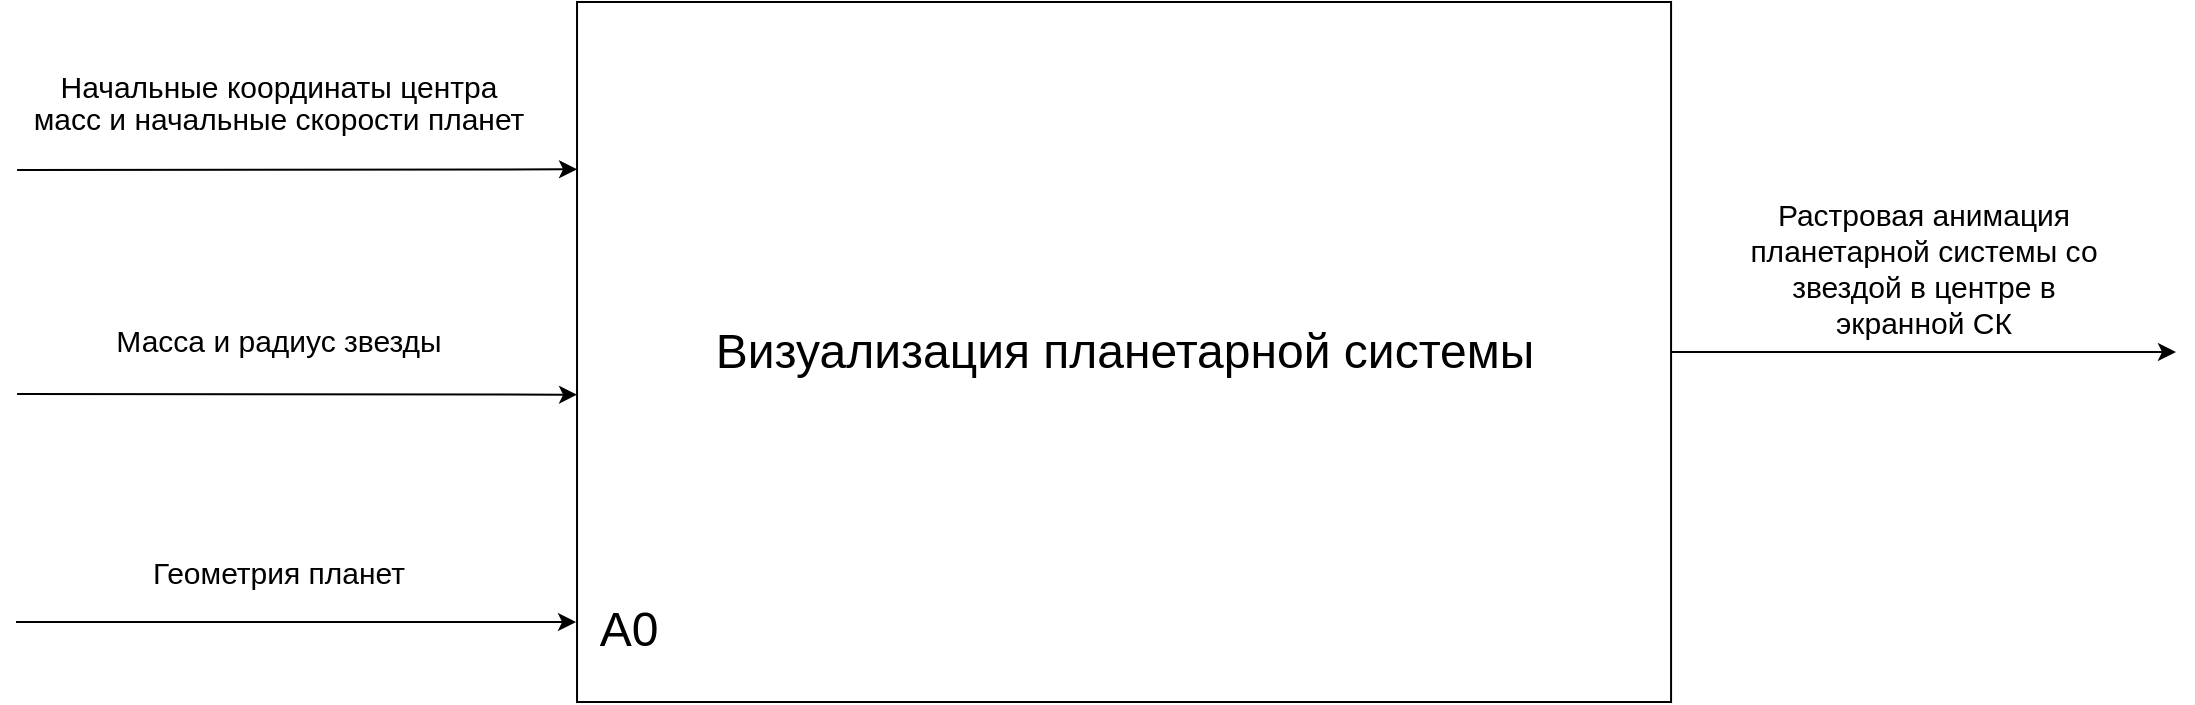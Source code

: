 <mxfile version="20.3.0" type="device"><diagram id="Gq4SUQwR51WBjYeBmFAU" name="Страница 1"><mxGraphModel dx="1351" dy="839" grid="1" gridSize="10" guides="1" tooltips="1" connect="1" arrows="1" fold="1" page="1" pageScale="1" pageWidth="1169" pageHeight="827" math="0" shadow="0"><root><mxCell id="0"/><mxCell id="1" parent="0"/><mxCell id="rZzEhMHt8uRfwgCKoxPp-1" value="&lt;font style=&quot;font-size: 24px;&quot;&gt;Визуализация планетарной системы&lt;/font&gt;" style="rounded=0;whiteSpace=wrap;html=1;" parent="1" vertex="1"><mxGeometry x="320.519" y="230" width="547.013" height="350" as="geometry"/></mxCell><mxCell id="rZzEhMHt8uRfwgCKoxPp-2" value="А0" style="text;html=1;align=center;verticalAlign=middle;resizable=0;points=[];autosize=1;strokeColor=none;fillColor=none;fontSize=24;" parent="1" vertex="1"><mxGeometry x="320.519" y="524" width="50" height="40" as="geometry"/></mxCell><mxCell id="rZzEhMHt8uRfwgCKoxPp-3" value="" style="endArrow=classic;html=1;rounded=0;fontSize=24;entryX=-0.001;entryY=0.681;entryDx=0;entryDy=0;entryPerimeter=0;" parent="1" edge="1"><mxGeometry width="50" height="50" relative="1" as="geometry"><mxPoint x="40.55" y="426" as="sourcePoint"/><mxPoint x="320.522" y="426.35" as="targetPoint"/></mxGeometry></mxCell><mxCell id="rZzEhMHt8uRfwgCKoxPp-4" value="&lt;font style=&quot;font-size: 15px;&quot;&gt;Масса и радиус звезды&lt;/font&gt;" style="text;html=1;align=center;verticalAlign=middle;resizable=0;points=[];autosize=1;strokeColor=none;fillColor=none;fontSize=10;" parent="1" vertex="1"><mxGeometry x="75.548" y="384" width="190" height="30" as="geometry"/></mxCell><mxCell id="rZzEhMHt8uRfwgCKoxPp-5" value="" style="endArrow=classic;html=1;rounded=0;fontSize=13;entryX=-0.001;entryY=0.359;entryDx=0;entryDy=0;entryPerimeter=0;" parent="1" edge="1"><mxGeometry width="50" height="50" relative="1" as="geometry"><mxPoint x="40.55" y="314" as="sourcePoint"/><mxPoint x="320.522" y="313.65" as="targetPoint"/></mxGeometry></mxCell><mxCell id="rZzEhMHt8uRfwgCKoxPp-6" value="&lt;font style=&quot;font-size: 15px; line-height: 1;&quot;&gt;Начальные координаты&amp;nbsp;центра &lt;br style=&quot;&quot;&gt;масс и начальные скорости планет&lt;/font&gt;" style="text;html=1;align=center;verticalAlign=middle;resizable=0;points=[];autosize=1;strokeColor=none;fillColor=none;fontSize=10;" parent="1" vertex="1"><mxGeometry x="35.55" y="260" width="270" height="40" as="geometry"/></mxCell><mxCell id="rZzEhMHt8uRfwgCKoxPp-9" value="" style="endArrow=classic;html=1;rounded=0;fontSize=10;exitX=1;exitY=0.5;exitDx=0;exitDy=0;" parent="1" source="rZzEhMHt8uRfwgCKoxPp-1" edge="1"><mxGeometry width="50" height="50" relative="1" as="geometry"><mxPoint x="769.351" y="328" as="sourcePoint"/><mxPoint x="1120" y="405" as="targetPoint"/></mxGeometry></mxCell><mxCell id="rZzEhMHt8uRfwgCKoxPp-10" value="&lt;font style=&quot;font-size: 15px;&quot;&gt;Растровая анимация планетарной системы со звездой в центре в экранной СК&lt;/font&gt;" style="text;html=1;strokeColor=none;fillColor=none;align=center;verticalAlign=middle;whiteSpace=wrap;rounded=0;fontSize=10;" parent="1" vertex="1"><mxGeometry x="895.584" y="342" width="196.364" height="42" as="geometry"/></mxCell><mxCell id="Surpjvu40m5P4jOfpHaV-1" value="" style="endArrow=classic;html=1;rounded=0;entryX=-0.01;entryY=0.4;entryDx=0;entryDy=0;entryPerimeter=0;" edge="1" parent="1" target="rZzEhMHt8uRfwgCKoxPp-2"><mxGeometry width="50" height="50" relative="1" as="geometry"><mxPoint x="40" y="540" as="sourcePoint"/><mxPoint x="510" y="340" as="targetPoint"/></mxGeometry></mxCell><mxCell id="Surpjvu40m5P4jOfpHaV-2" value="&lt;font style=&quot;font-size: 15px;&quot;&gt;Геометрия планет&lt;/font&gt;" style="text;html=1;align=center;verticalAlign=middle;resizable=0;points=[];autosize=1;strokeColor=none;fillColor=none;fontSize=10;" vertex="1" parent="1"><mxGeometry x="95.548" y="500" width="150" height="30" as="geometry"/></mxCell></root></mxGraphModel></diagram></mxfile>